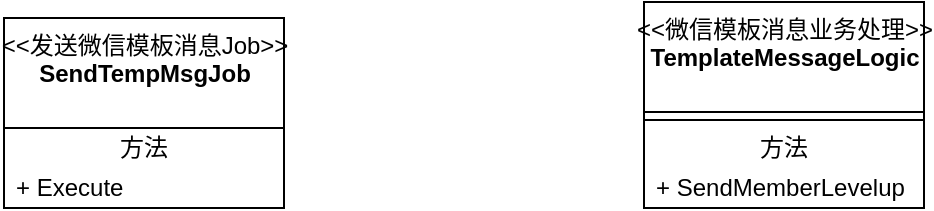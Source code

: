 <mxfile version="14.4.4" type="github">
  <diagram id="C5RBs43oDa-KdzZeNtuy" name="Page-1">
    <mxGraphModel dx="1422" dy="794" grid="1" gridSize="10" guides="1" tooltips="1" connect="1" arrows="1" fold="1" page="1" pageScale="1" pageWidth="827" pageHeight="1169" math="0" shadow="0">
      <root>
        <mxCell id="WIyWlLk6GJQsqaUBKTNV-0" />
        <mxCell id="WIyWlLk6GJQsqaUBKTNV-1" parent="WIyWlLk6GJQsqaUBKTNV-0" />
        <mxCell id="pswQ1XKpGyPddZEA789m-1" value="&amp;lt;&amp;lt;发送微信模板消息Job&amp;gt;&amp;gt;&lt;br&gt;&lt;b&gt;SendTempMsgJob&lt;/b&gt;&lt;br&gt;" style="swimlane;fontStyle=0;align=center;verticalAlign=top;childLayout=stackLayout;horizontal=1;startSize=55;horizontalStack=0;resizeParent=1;resizeParentMax=0;resizeLast=0;collapsible=0;marginBottom=0;html=1;" vertex="1" parent="WIyWlLk6GJQsqaUBKTNV-1">
          <mxGeometry x="50" y="118" width="140" height="95" as="geometry" />
        </mxCell>
        <mxCell id="pswQ1XKpGyPddZEA789m-7" value="方法" style="text;html=1;strokeColor=none;fillColor=none;align=center;verticalAlign=middle;spacingLeft=4;spacingRight=4;overflow=hidden;rotatable=0;points=[[0,0.5],[1,0.5]];portConstraint=eastwest;" vertex="1" parent="pswQ1XKpGyPddZEA789m-1">
          <mxGeometry y="55" width="140" height="20" as="geometry" />
        </mxCell>
        <mxCell id="pswQ1XKpGyPddZEA789m-8" value="+ Execute" style="text;html=1;strokeColor=none;fillColor=none;align=left;verticalAlign=middle;spacingLeft=4;spacingRight=4;overflow=hidden;rotatable=0;points=[[0,0.5],[1,0.5]];portConstraint=eastwest;" vertex="1" parent="pswQ1XKpGyPddZEA789m-1">
          <mxGeometry y="75" width="140" height="20" as="geometry" />
        </mxCell>
        <mxCell id="pswQ1XKpGyPddZEA789m-9" value="&amp;lt;&amp;lt;微信模板消息业务处理&amp;gt;&amp;gt;&lt;br&gt;&lt;b&gt;TemplateMessageLogic&lt;/b&gt;" style="swimlane;fontStyle=0;align=center;verticalAlign=top;childLayout=stackLayout;horizontal=1;startSize=55;horizontalStack=0;resizeParent=1;resizeParentMax=0;resizeLast=0;collapsible=0;marginBottom=0;html=1;" vertex="1" parent="WIyWlLk6GJQsqaUBKTNV-1">
          <mxGeometry x="370" y="110" width="140" height="103" as="geometry" />
        </mxCell>
        <mxCell id="pswQ1XKpGyPddZEA789m-14" value="" style="line;strokeWidth=1;fillColor=none;align=left;verticalAlign=middle;spacingTop=-1;spacingLeft=3;spacingRight=3;rotatable=0;labelPosition=right;points=[];portConstraint=eastwest;" vertex="1" parent="pswQ1XKpGyPddZEA789m-9">
          <mxGeometry y="55" width="140" height="8" as="geometry" />
        </mxCell>
        <mxCell id="pswQ1XKpGyPddZEA789m-15" value="方法" style="text;html=1;strokeColor=none;fillColor=none;align=center;verticalAlign=middle;spacingLeft=4;spacingRight=4;overflow=hidden;rotatable=0;points=[[0,0.5],[1,0.5]];portConstraint=eastwest;" vertex="1" parent="pswQ1XKpGyPddZEA789m-9">
          <mxGeometry y="63" width="140" height="20" as="geometry" />
        </mxCell>
        <mxCell id="pswQ1XKpGyPddZEA789m-16" value="+ SendMemberLevelup" style="text;html=1;strokeColor=none;fillColor=none;align=left;verticalAlign=middle;spacingLeft=4;spacingRight=4;overflow=hidden;rotatable=0;points=[[0,0.5],[1,0.5]];portConstraint=eastwest;" vertex="1" parent="pswQ1XKpGyPddZEA789m-9">
          <mxGeometry y="83" width="140" height="20" as="geometry" />
        </mxCell>
      </root>
    </mxGraphModel>
  </diagram>
</mxfile>

